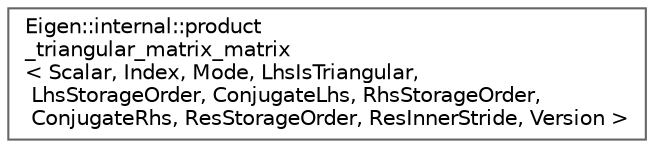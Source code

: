 digraph "Graphical Class Hierarchy"
{
 // LATEX_PDF_SIZE
  bgcolor="transparent";
  edge [fontname=Helvetica,fontsize=10,labelfontname=Helvetica,labelfontsize=10];
  node [fontname=Helvetica,fontsize=10,shape=box,height=0.2,width=0.4];
  rankdir="LR";
  Node0 [id="Node000000",label="Eigen::internal::product\l_triangular_matrix_matrix\l\< Scalar, Index, Mode, LhsIsTriangular,\l LhsStorageOrder, ConjugateLhs, RhsStorageOrder,\l ConjugateRhs, ResStorageOrder, ResInnerStride, Version \>",height=0.2,width=0.4,color="grey40", fillcolor="white", style="filled",URL="$structEigen_1_1internal_1_1product__triangular__matrix__matrix.html",tooltip=" "];
}
